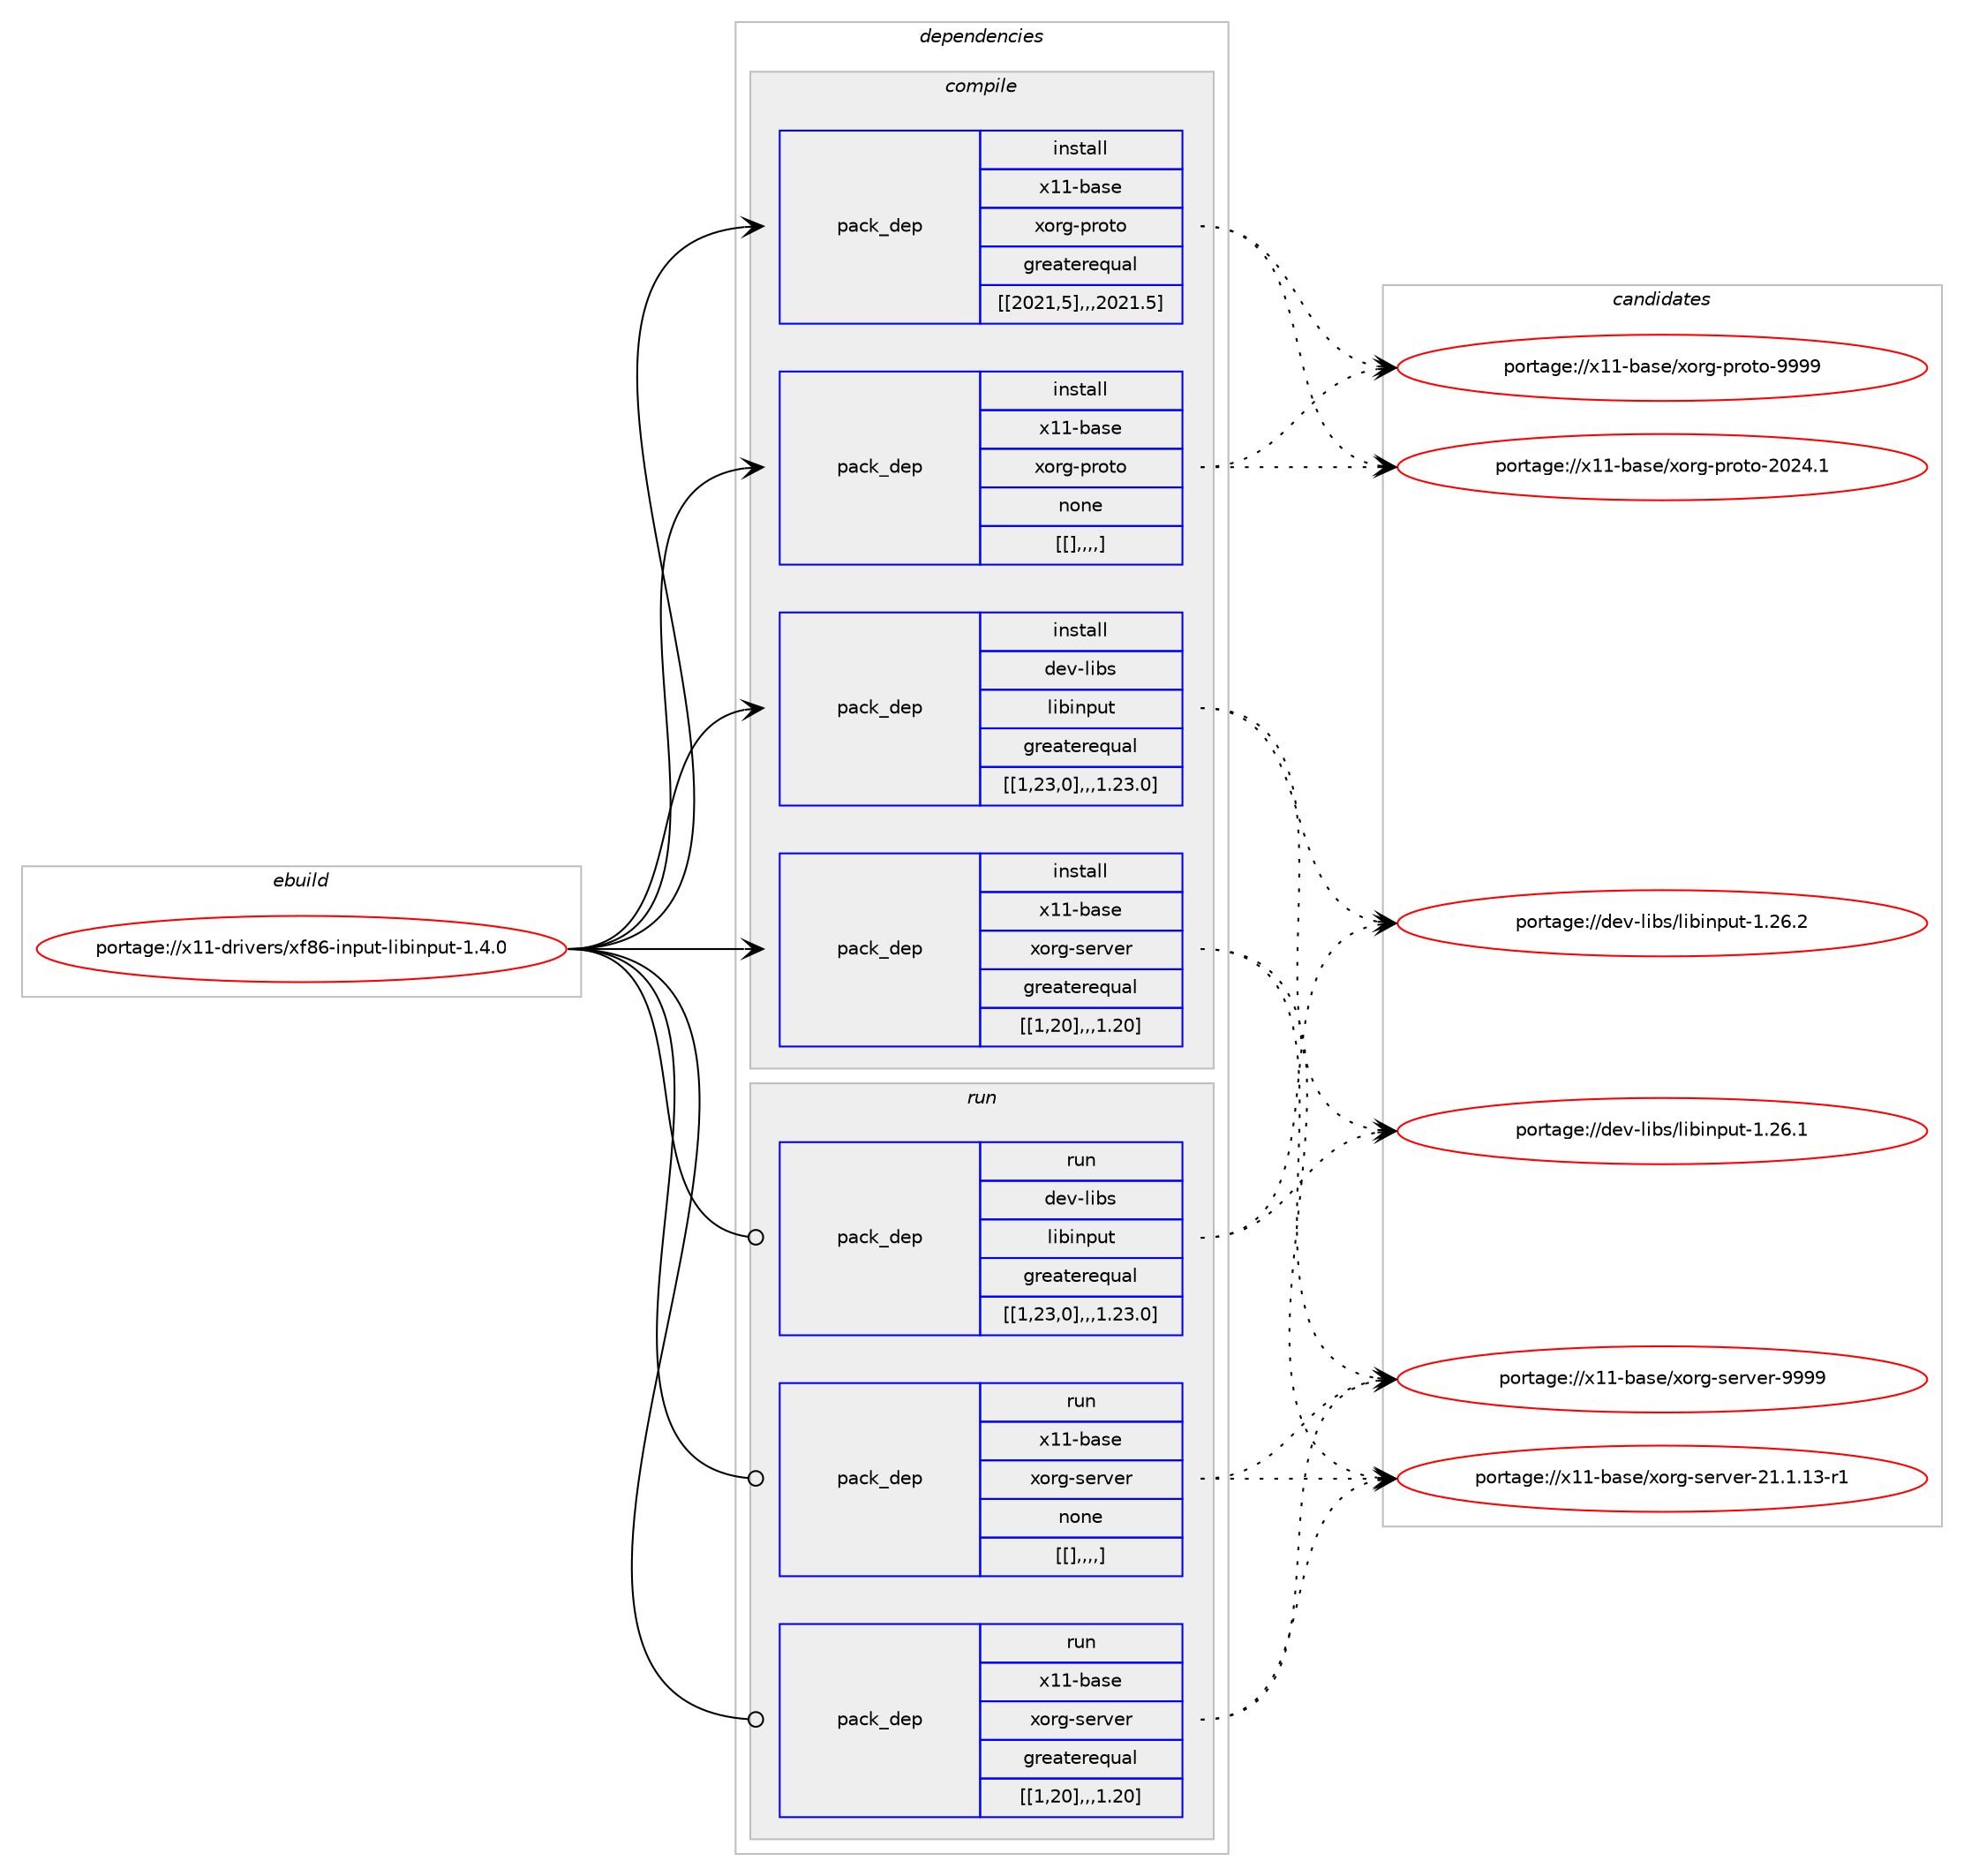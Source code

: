 digraph prolog {

# *************
# Graph options
# *************

newrank=true;
concentrate=true;
compound=true;
graph [rankdir=LR,fontname=Helvetica,fontsize=10,ranksep=1.5];#, ranksep=2.5, nodesep=0.2];
edge  [arrowhead=vee];
node  [fontname=Helvetica,fontsize=10];

# **********
# The ebuild
# **********

subgraph cluster_leftcol {
color=gray;
label=<<i>ebuild</i>>;
id [label="portage://x11-drivers/xf86-input-libinput-1.4.0", color=red, width=4, href="../x11-drivers/xf86-input-libinput-1.4.0.svg"];
}

# ****************
# The dependencies
# ****************

subgraph cluster_midcol {
color=gray;
label=<<i>dependencies</i>>;
subgraph cluster_compile {
fillcolor="#eeeeee";
style=filled;
label=<<i>compile</i>>;
subgraph pack19654 {
dependency31003 [label=<<TABLE BORDER="0" CELLBORDER="1" CELLSPACING="0" CELLPADDING="4" WIDTH="220"><TR><TD ROWSPAN="6" CELLPADDING="30">pack_dep</TD></TR><TR><TD WIDTH="110">install</TD></TR><TR><TD>dev-libs</TD></TR><TR><TD>libinput</TD></TR><TR><TD>greaterequal</TD></TR><TR><TD>[[1,23,0],,,1.23.0]</TD></TR></TABLE>>, shape=none, color=blue];
}
id:e -> dependency31003:w [weight=20,style="solid",arrowhead="vee"];
subgraph pack19655 {
dependency31004 [label=<<TABLE BORDER="0" CELLBORDER="1" CELLSPACING="0" CELLPADDING="4" WIDTH="220"><TR><TD ROWSPAN="6" CELLPADDING="30">pack_dep</TD></TR><TR><TD WIDTH="110">install</TD></TR><TR><TD>x11-base</TD></TR><TR><TD>xorg-proto</TD></TR><TR><TD>greaterequal</TD></TR><TR><TD>[[2021,5],,,2021.5]</TD></TR></TABLE>>, shape=none, color=blue];
}
id:e -> dependency31004:w [weight=20,style="solid",arrowhead="vee"];
subgraph pack19656 {
dependency31005 [label=<<TABLE BORDER="0" CELLBORDER="1" CELLSPACING="0" CELLPADDING="4" WIDTH="220"><TR><TD ROWSPAN="6" CELLPADDING="30">pack_dep</TD></TR><TR><TD WIDTH="110">install</TD></TR><TR><TD>x11-base</TD></TR><TR><TD>xorg-proto</TD></TR><TR><TD>none</TD></TR><TR><TD>[[],,,,]</TD></TR></TABLE>>, shape=none, color=blue];
}
id:e -> dependency31005:w [weight=20,style="solid",arrowhead="vee"];
subgraph pack19657 {
dependency31006 [label=<<TABLE BORDER="0" CELLBORDER="1" CELLSPACING="0" CELLPADDING="4" WIDTH="220"><TR><TD ROWSPAN="6" CELLPADDING="30">pack_dep</TD></TR><TR><TD WIDTH="110">install</TD></TR><TR><TD>x11-base</TD></TR><TR><TD>xorg-server</TD></TR><TR><TD>greaterequal</TD></TR><TR><TD>[[1,20],,,1.20]</TD></TR></TABLE>>, shape=none, color=blue];
}
id:e -> dependency31006:w [weight=20,style="solid",arrowhead="vee"];
}
subgraph cluster_compileandrun {
fillcolor="#eeeeee";
style=filled;
label=<<i>compile and run</i>>;
}
subgraph cluster_run {
fillcolor="#eeeeee";
style=filled;
label=<<i>run</i>>;
subgraph pack19658 {
dependency31007 [label=<<TABLE BORDER="0" CELLBORDER="1" CELLSPACING="0" CELLPADDING="4" WIDTH="220"><TR><TD ROWSPAN="6" CELLPADDING="30">pack_dep</TD></TR><TR><TD WIDTH="110">run</TD></TR><TR><TD>dev-libs</TD></TR><TR><TD>libinput</TD></TR><TR><TD>greaterequal</TD></TR><TR><TD>[[1,23,0],,,1.23.0]</TD></TR></TABLE>>, shape=none, color=blue];
}
id:e -> dependency31007:w [weight=20,style="solid",arrowhead="odot"];
subgraph pack19659 {
dependency31008 [label=<<TABLE BORDER="0" CELLBORDER="1" CELLSPACING="0" CELLPADDING="4" WIDTH="220"><TR><TD ROWSPAN="6" CELLPADDING="30">pack_dep</TD></TR><TR><TD WIDTH="110">run</TD></TR><TR><TD>x11-base</TD></TR><TR><TD>xorg-server</TD></TR><TR><TD>greaterequal</TD></TR><TR><TD>[[1,20],,,1.20]</TD></TR></TABLE>>, shape=none, color=blue];
}
id:e -> dependency31008:w [weight=20,style="solid",arrowhead="odot"];
subgraph pack19660 {
dependency31009 [label=<<TABLE BORDER="0" CELLBORDER="1" CELLSPACING="0" CELLPADDING="4" WIDTH="220"><TR><TD ROWSPAN="6" CELLPADDING="30">pack_dep</TD></TR><TR><TD WIDTH="110">run</TD></TR><TR><TD>x11-base</TD></TR><TR><TD>xorg-server</TD></TR><TR><TD>none</TD></TR><TR><TD>[[],,,,]</TD></TR></TABLE>>, shape=none, color=blue];
}
id:e -> dependency31009:w [weight=20,style="solid",arrowhead="odot"];
}
}

# **************
# The candidates
# **************

subgraph cluster_choices {
rank=same;
color=gray;
label=<<i>candidates</i>>;

subgraph choice19654 {
color=black;
nodesep=1;
choice1001011184510810598115471081059810511011211711645494650544650 [label="portage://dev-libs/libinput-1.26.2", color=red, width=4,href="../dev-libs/libinput-1.26.2.svg"];
choice1001011184510810598115471081059810511011211711645494650544649 [label="portage://dev-libs/libinput-1.26.1", color=red, width=4,href="../dev-libs/libinput-1.26.1.svg"];
dependency31003:e -> choice1001011184510810598115471081059810511011211711645494650544650:w [style=dotted,weight="100"];
dependency31003:e -> choice1001011184510810598115471081059810511011211711645494650544649:w [style=dotted,weight="100"];
}
subgraph choice19655 {
color=black;
nodesep=1;
choice120494945989711510147120111114103451121141111161114557575757 [label="portage://x11-base/xorg-proto-9999", color=red, width=4,href="../x11-base/xorg-proto-9999.svg"];
choice1204949459897115101471201111141034511211411111611145504850524649 [label="portage://x11-base/xorg-proto-2024.1", color=red, width=4,href="../x11-base/xorg-proto-2024.1.svg"];
dependency31004:e -> choice120494945989711510147120111114103451121141111161114557575757:w [style=dotted,weight="100"];
dependency31004:e -> choice1204949459897115101471201111141034511211411111611145504850524649:w [style=dotted,weight="100"];
}
subgraph choice19656 {
color=black;
nodesep=1;
choice120494945989711510147120111114103451121141111161114557575757 [label="portage://x11-base/xorg-proto-9999", color=red, width=4,href="../x11-base/xorg-proto-9999.svg"];
choice1204949459897115101471201111141034511211411111611145504850524649 [label="portage://x11-base/xorg-proto-2024.1", color=red, width=4,href="../x11-base/xorg-proto-2024.1.svg"];
dependency31005:e -> choice120494945989711510147120111114103451121141111161114557575757:w [style=dotted,weight="100"];
dependency31005:e -> choice1204949459897115101471201111141034511211411111611145504850524649:w [style=dotted,weight="100"];
}
subgraph choice19657 {
color=black;
nodesep=1;
choice120494945989711510147120111114103451151011141181011144557575757 [label="portage://x11-base/xorg-server-9999", color=red, width=4,href="../x11-base/xorg-server-9999.svg"];
choice1204949459897115101471201111141034511510111411810111445504946494649514511449 [label="portage://x11-base/xorg-server-21.1.13-r1", color=red, width=4,href="../x11-base/xorg-server-21.1.13-r1.svg"];
dependency31006:e -> choice120494945989711510147120111114103451151011141181011144557575757:w [style=dotted,weight="100"];
dependency31006:e -> choice1204949459897115101471201111141034511510111411810111445504946494649514511449:w [style=dotted,weight="100"];
}
subgraph choice19658 {
color=black;
nodesep=1;
choice1001011184510810598115471081059810511011211711645494650544650 [label="portage://dev-libs/libinput-1.26.2", color=red, width=4,href="../dev-libs/libinput-1.26.2.svg"];
choice1001011184510810598115471081059810511011211711645494650544649 [label="portage://dev-libs/libinput-1.26.1", color=red, width=4,href="../dev-libs/libinput-1.26.1.svg"];
dependency31007:e -> choice1001011184510810598115471081059810511011211711645494650544650:w [style=dotted,weight="100"];
dependency31007:e -> choice1001011184510810598115471081059810511011211711645494650544649:w [style=dotted,weight="100"];
}
subgraph choice19659 {
color=black;
nodesep=1;
choice120494945989711510147120111114103451151011141181011144557575757 [label="portage://x11-base/xorg-server-9999", color=red, width=4,href="../x11-base/xorg-server-9999.svg"];
choice1204949459897115101471201111141034511510111411810111445504946494649514511449 [label="portage://x11-base/xorg-server-21.1.13-r1", color=red, width=4,href="../x11-base/xorg-server-21.1.13-r1.svg"];
dependency31008:e -> choice120494945989711510147120111114103451151011141181011144557575757:w [style=dotted,weight="100"];
dependency31008:e -> choice1204949459897115101471201111141034511510111411810111445504946494649514511449:w [style=dotted,weight="100"];
}
subgraph choice19660 {
color=black;
nodesep=1;
choice120494945989711510147120111114103451151011141181011144557575757 [label="portage://x11-base/xorg-server-9999", color=red, width=4,href="../x11-base/xorg-server-9999.svg"];
choice1204949459897115101471201111141034511510111411810111445504946494649514511449 [label="portage://x11-base/xorg-server-21.1.13-r1", color=red, width=4,href="../x11-base/xorg-server-21.1.13-r1.svg"];
dependency31009:e -> choice120494945989711510147120111114103451151011141181011144557575757:w [style=dotted,weight="100"];
dependency31009:e -> choice1204949459897115101471201111141034511510111411810111445504946494649514511449:w [style=dotted,weight="100"];
}
}

}
